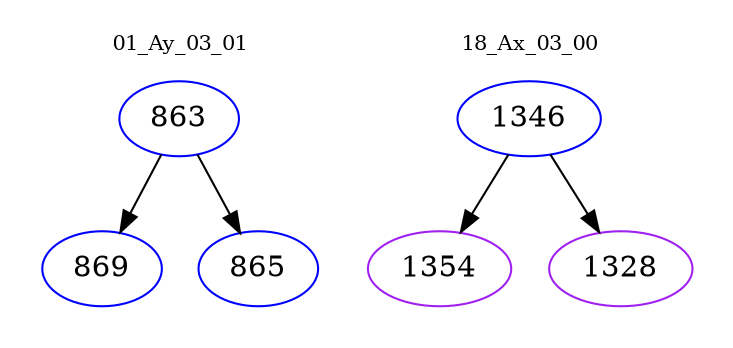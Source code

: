 digraph{
subgraph cluster_0 {
color = white
label = "01_Ay_03_01";
fontsize=10;
T0_863 [label="863", color="blue"]
T0_863 -> T0_869 [color="black"]
T0_869 [label="869", color="blue"]
T0_863 -> T0_865 [color="black"]
T0_865 [label="865", color="blue"]
}
subgraph cluster_1 {
color = white
label = "18_Ax_03_00";
fontsize=10;
T1_1346 [label="1346", color="blue"]
T1_1346 -> T1_1354 [color="black"]
T1_1354 [label="1354", color="purple"]
T1_1346 -> T1_1328 [color="black"]
T1_1328 [label="1328", color="purple"]
}
}
